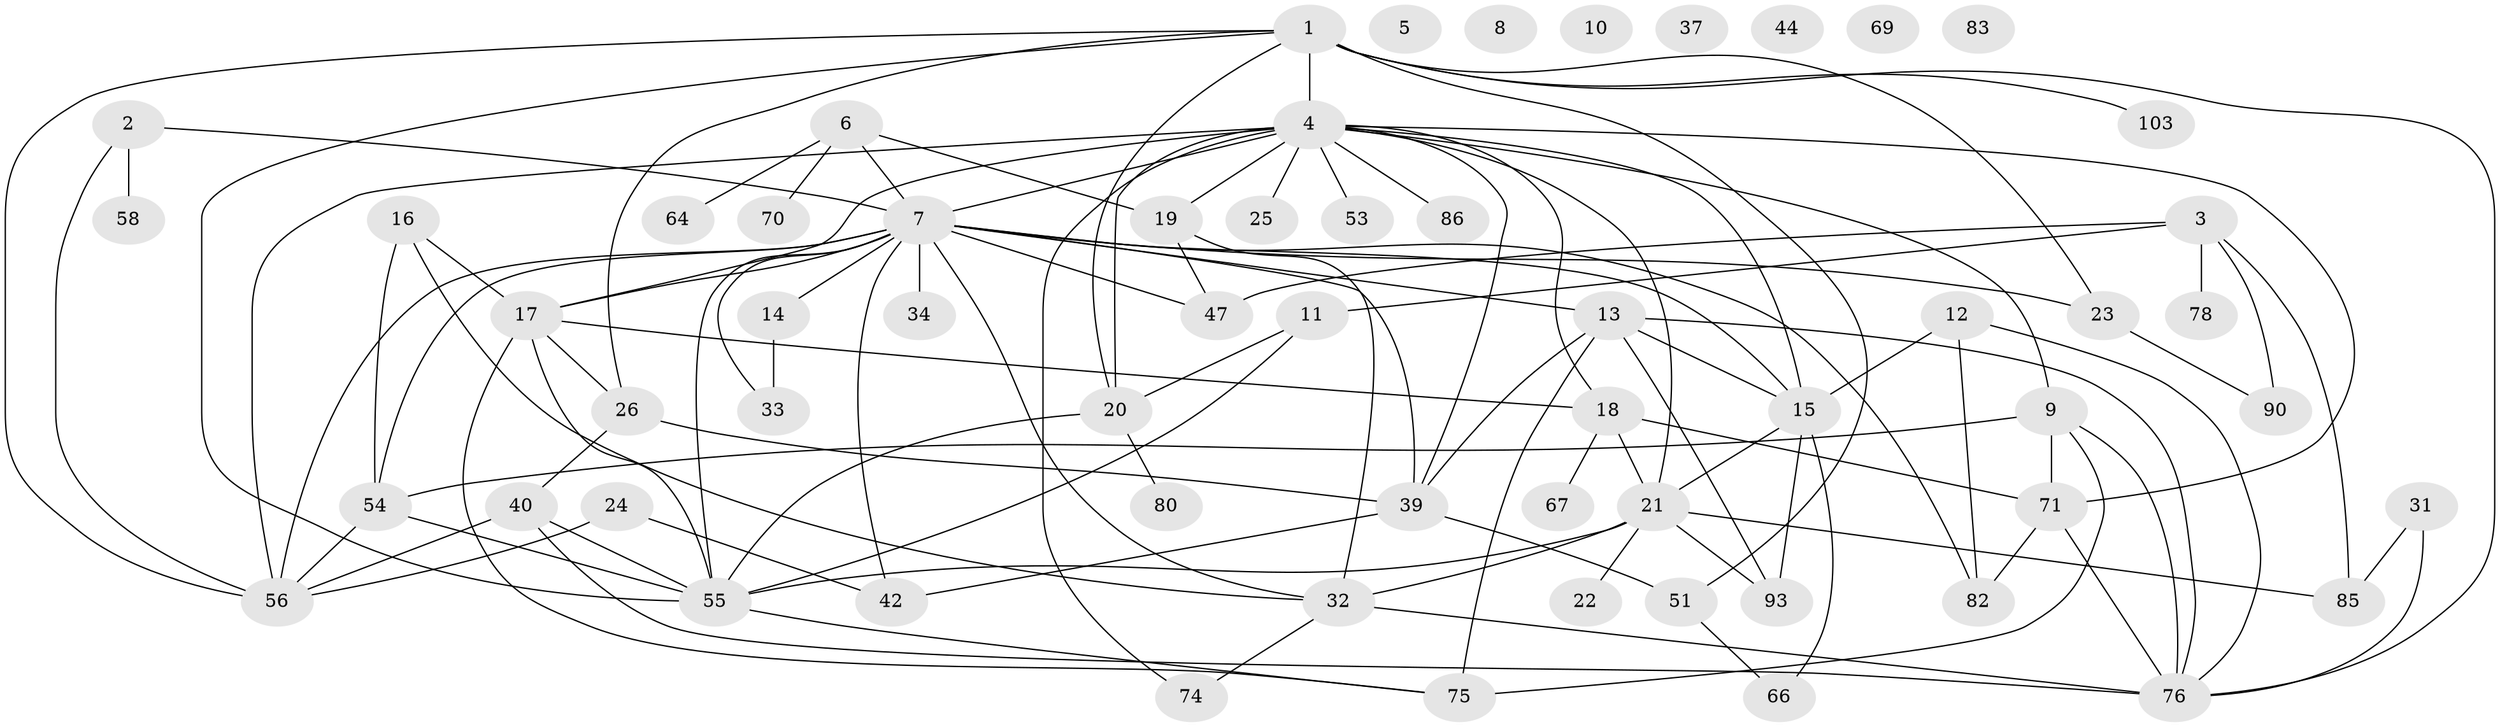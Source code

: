 // original degree distribution, {7: 0.03333333333333333, 3: 0.26666666666666666, 5: 0.11666666666666667, 0: 0.041666666666666664, 2: 0.175, 1: 0.19166666666666668, 4: 0.14166666666666666, 6: 0.016666666666666666, 9: 0.008333333333333333, 8: 0.008333333333333333}
// Generated by graph-tools (version 1.1) at 2025/12/03/09/25 04:12:53]
// undirected, 60 vertices, 108 edges
graph export_dot {
graph [start="1"]
  node [color=gray90,style=filled];
  1 [super="+79"];
  2;
  3;
  4 [super="+29"];
  5;
  6 [super="+49"];
  7 [super="+36+84+57+60"];
  8 [super="+41"];
  9 [super="+63"];
  10;
  11;
  12;
  13 [super="+48+113"];
  14;
  15 [super="+30+35+61"];
  16 [super="+88"];
  17 [super="+45+68"];
  18;
  19;
  20 [super="+114+89"];
  21 [super="+28+96"];
  22;
  23;
  24;
  25;
  26 [super="+27"];
  31;
  32 [super="+107+38"];
  33 [super="+72"];
  34;
  37;
  39 [super="+46+59"];
  40 [super="+110"];
  42 [super="+118"];
  44;
  47;
  51;
  53;
  54 [super="+112"];
  55 [super="+62"];
  56 [super="+65+116+105"];
  58;
  64;
  66 [super="+95"];
  67 [super="+92"];
  69 [super="+111"];
  70;
  71 [super="+81+91"];
  74;
  75 [super="+99+117"];
  76 [super="+94"];
  78;
  80;
  82;
  83;
  85;
  86;
  90;
  93;
  103;
  1 -- 20;
  1 -- 23;
  1 -- 51;
  1 -- 55;
  1 -- 103;
  1 -- 56;
  1 -- 26;
  1 -- 76;
  1 -- 4;
  2 -- 56;
  2 -- 58;
  2 -- 7;
  3 -- 11;
  3 -- 47;
  3 -- 78;
  3 -- 85;
  3 -- 90;
  4 -- 15;
  4 -- 25;
  4 -- 21;
  4 -- 56 [weight=2];
  4 -- 39 [weight=2];
  4 -- 17;
  4 -- 7 [weight=2];
  4 -- 9;
  4 -- 71;
  4 -- 74;
  4 -- 18;
  4 -- 19;
  4 -- 20;
  4 -- 53;
  4 -- 86;
  6 -- 64;
  6 -- 70;
  6 -- 19;
  6 -- 7;
  7 -- 34;
  7 -- 82;
  7 -- 33;
  7 -- 23 [weight=4];
  7 -- 39;
  7 -- 42;
  7 -- 13;
  7 -- 47;
  7 -- 56;
  7 -- 32;
  7 -- 14 [weight=2];
  7 -- 15;
  7 -- 17;
  7 -- 55;
  7 -- 54;
  9 -- 54;
  9 -- 71;
  9 -- 75;
  9 -- 76;
  11 -- 20;
  11 -- 55;
  12 -- 76;
  12 -- 82;
  12 -- 15;
  13 -- 93;
  13 -- 76;
  13 -- 15;
  13 -- 75;
  13 -- 39;
  14 -- 33;
  15 -- 66;
  15 -- 93;
  15 -- 21;
  16 -- 32;
  16 -- 54;
  16 -- 17;
  17 -- 18;
  17 -- 55;
  17 -- 26;
  17 -- 75;
  18 -- 67;
  18 -- 21;
  18 -- 71;
  19 -- 47;
  19 -- 32;
  20 -- 80;
  20 -- 55;
  21 -- 22;
  21 -- 32;
  21 -- 85;
  21 -- 93;
  21 -- 55;
  23 -- 90;
  24 -- 42;
  24 -- 56;
  26 -- 39;
  26 -- 40;
  31 -- 76;
  31 -- 85;
  32 -- 74;
  32 -- 76 [weight=2];
  39 -- 42;
  39 -- 51;
  40 -- 56;
  40 -- 76;
  40 -- 55;
  51 -- 66;
  54 -- 56;
  54 -- 55 [weight=2];
  55 -- 75;
  71 -- 82;
  71 -- 76;
}
